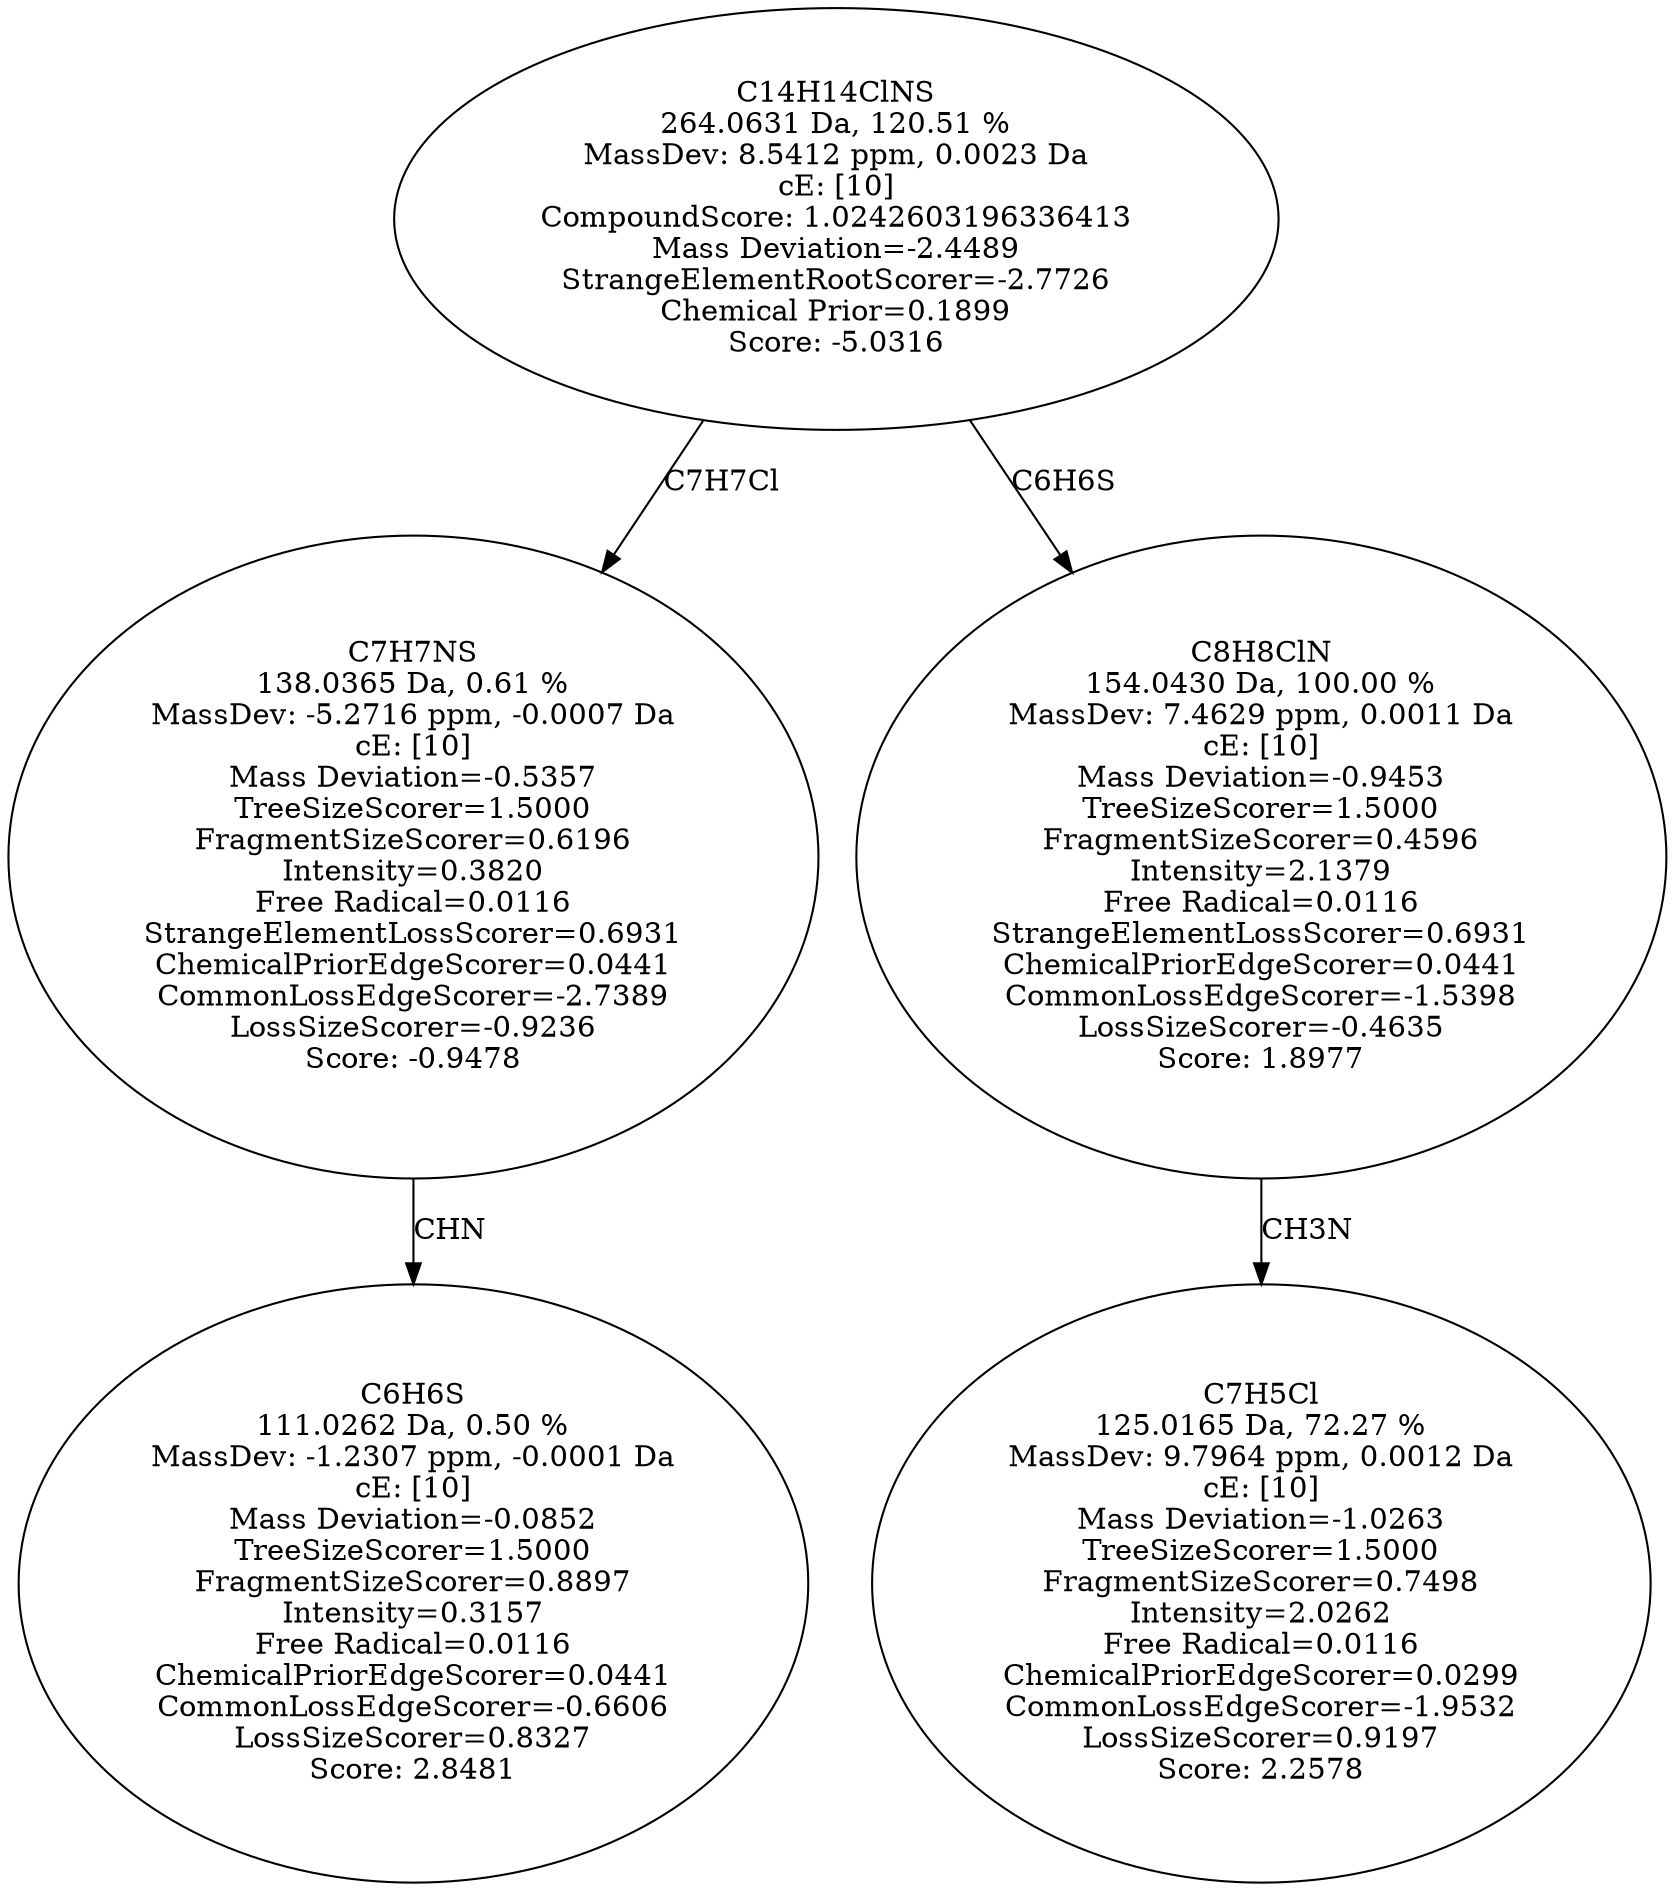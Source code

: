 strict digraph {
v1 [label="C6H6S\n111.0262 Da, 0.50 %\nMassDev: -1.2307 ppm, -0.0001 Da\ncE: [10]\nMass Deviation=-0.0852\nTreeSizeScorer=1.5000\nFragmentSizeScorer=0.8897\nIntensity=0.3157\nFree Radical=0.0116\nChemicalPriorEdgeScorer=0.0441\nCommonLossEdgeScorer=-0.6606\nLossSizeScorer=0.8327\nScore: 2.8481"];
v2 [label="C7H7NS\n138.0365 Da, 0.61 %\nMassDev: -5.2716 ppm, -0.0007 Da\ncE: [10]\nMass Deviation=-0.5357\nTreeSizeScorer=1.5000\nFragmentSizeScorer=0.6196\nIntensity=0.3820\nFree Radical=0.0116\nStrangeElementLossScorer=0.6931\nChemicalPriorEdgeScorer=0.0441\nCommonLossEdgeScorer=-2.7389\nLossSizeScorer=-0.9236\nScore: -0.9478"];
v3 [label="C7H5Cl\n125.0165 Da, 72.27 %\nMassDev: 9.7964 ppm, 0.0012 Da\ncE: [10]\nMass Deviation=-1.0263\nTreeSizeScorer=1.5000\nFragmentSizeScorer=0.7498\nIntensity=2.0262\nFree Radical=0.0116\nChemicalPriorEdgeScorer=0.0299\nCommonLossEdgeScorer=-1.9532\nLossSizeScorer=0.9197\nScore: 2.2578"];
v4 [label="C8H8ClN\n154.0430 Da, 100.00 %\nMassDev: 7.4629 ppm, 0.0011 Da\ncE: [10]\nMass Deviation=-0.9453\nTreeSizeScorer=1.5000\nFragmentSizeScorer=0.4596\nIntensity=2.1379\nFree Radical=0.0116\nStrangeElementLossScorer=0.6931\nChemicalPriorEdgeScorer=0.0441\nCommonLossEdgeScorer=-1.5398\nLossSizeScorer=-0.4635\nScore: 1.8977"];
v5 [label="C14H14ClNS\n264.0631 Da, 120.51 %\nMassDev: 8.5412 ppm, 0.0023 Da\ncE: [10]\nCompoundScore: 1.0242603196336413\nMass Deviation=-2.4489\nStrangeElementRootScorer=-2.7726\nChemical Prior=0.1899\nScore: -5.0316"];
v2 -> v1 [label="CHN"];
v5 -> v2 [label="C7H7Cl"];
v4 -> v3 [label="CH3N"];
v5 -> v4 [label="C6H6S"];
}